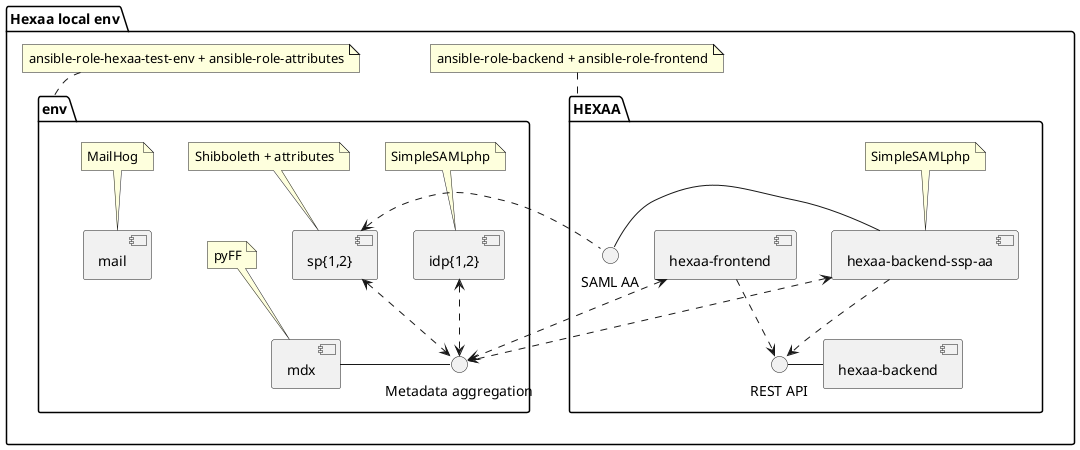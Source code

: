 @startuml
package "Hexaa local env" {

    package "HEXAA" {
        interface "REST API" as rest
        interface "SAML AA" as aa
    }

    package "env" {
        interface "Metadata aggregation" as metadata
    }


    package "HEXAA" {

        rest - [hexaa-backend]
        aa - [hexaa-backend-ssp-aa]

        [hexaa-backend-ssp-aa]
        note top: SimpleSAMLphp

        [hexaa-backend-ssp-aa] ..> rest

        [hexaa-backend-ssp-aa]  <..> metadata


        [hexaa-frontend] ..> rest
        [hexaa-frontend] <..> metadata

    }
    note top of HEXAA: ansible-role-backend + ansible-role-frontend


    package "env" {


        [idp{1,2}]
        note top: SimpleSAMLphp

        [sp{1,2}]
        note top: Shibboleth + attributes

        [mdx]
        note top: pyFF

        metadata - [mdx]
        [idp{1,2}] <..> metadata
        [sp{1,2}]  <..> metadata
        [sp{1,2}]  <.. aa

        [mail]
        note top: MailHog
    }
    note top of env: ansible-role-hexaa-test-env + ansible-role-attributes

}
@enduml
